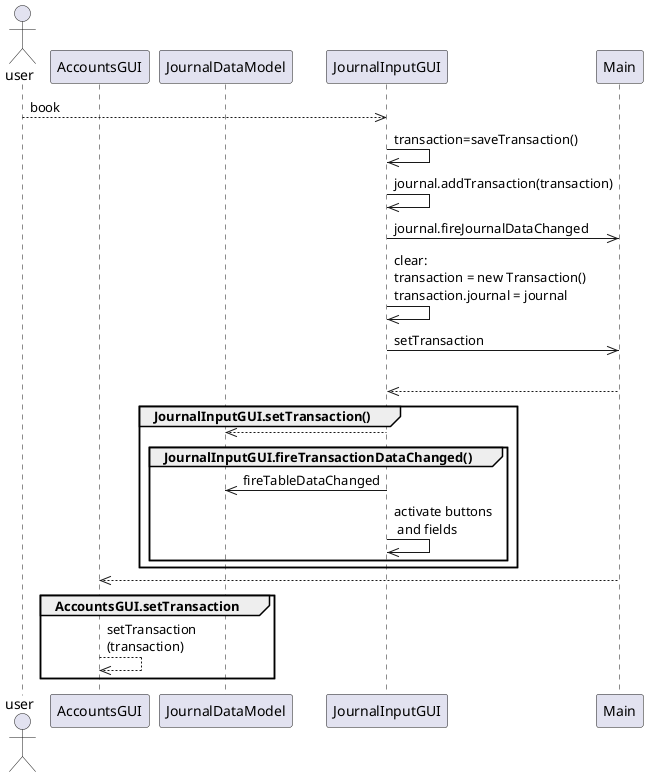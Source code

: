 @startuml
actor user
participant AccountsGUI
'participant TransactionActions
participant JournalDataModel
participant JournalInputGUI
participant Main

user-->>JournalInputGUI:book
JournalInputGUI->>JournalInputGUI:transaction=saveTransaction()
JournalInputGUI->>JournalInputGUI:journal.addTransaction(transaction)
JournalInputGUI->>Main:journal.fireJournalDataChanged
JournalInputGUI->>JournalInputGUI:clear:\ntransaction = new Transaction()\ntransaction.journal = journal
JournalInputGUI->>Main:setTransaction
group Main.setTransaction()
Main-->>JournalInputGUI
group JournalInputGUI.setTransaction()
JournalInputGUI-->>JournalDataModel
group JournalInputGUI.fireTransactionDataChanged()
JournalInputGUI->>JournalDataModel:fireTableDataChanged
JournalInputGUI->>JournalInputGUI:activate buttons\n and fields
end
end
Main-->>AccountsGUI
group AccountsGUI.setTransaction
AccountsGUI-->>AccountsGUI:setTransaction\n(transaction)
end
@enduml
